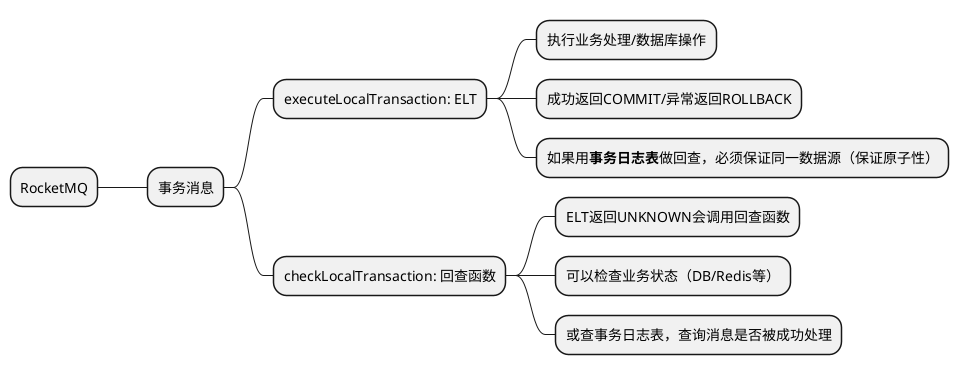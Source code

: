 @startmindmap
'https://plantuml.com/mindmap-diagram

* RocketMQ
** 事务消息
*** executeLocalTransaction: ELT
**** 执行业务处理/数据库操作
**** 成功返回COMMIT/异常返回ROLLBACK
**** 如果用**事务日志表**做回查，必须保证同一数据源（保证原子性）
*** checkLocalTransaction: 回查函数
**** ELT返回UNKNOWN会调用回查函数
**** 可以检查业务状态（DB/Redis等）
**** 或查事务日志表，查询消息是否被成功处理

@endmindmap
